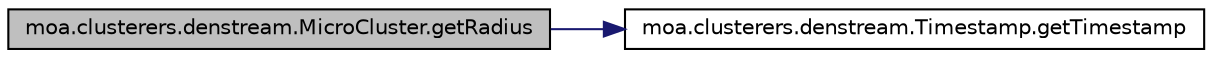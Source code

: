 digraph G
{
  edge [fontname="Helvetica",fontsize="10",labelfontname="Helvetica",labelfontsize="10"];
  node [fontname="Helvetica",fontsize="10",shape=record];
  rankdir=LR;
  Node1 [label="moa.clusterers.denstream.MicroCluster.getRadius",height=0.2,width=0.4,color="black", fillcolor="grey75", style="filled" fontcolor="black"];
  Node1 -> Node2 [color="midnightblue",fontsize="10",style="solid",fontname="Helvetica"];
  Node2 [label="moa.clusterers.denstream.Timestamp.getTimestamp",height=0.2,width=0.4,color="black", fillcolor="white", style="filled",URL="$classmoa_1_1clusterers_1_1denstream_1_1Timestamp.html#a0aced8db94dff380a9d0124bb2f69495"];
}
